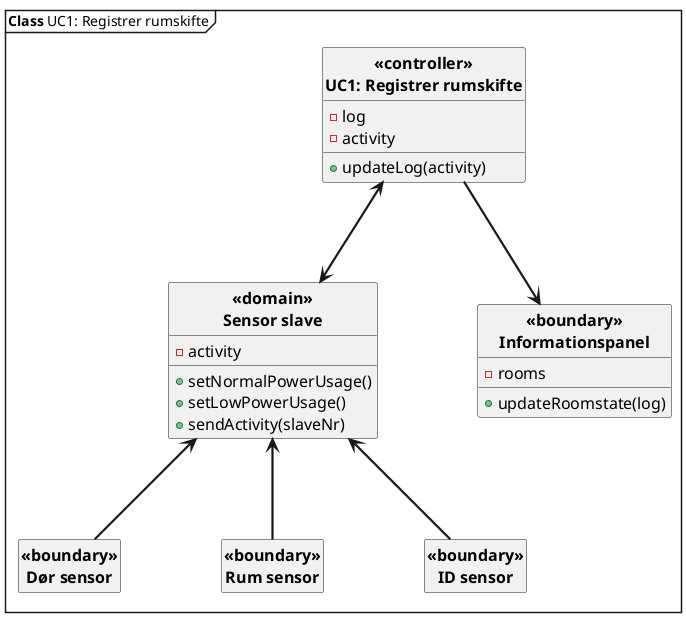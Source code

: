 @startuml UC1 class
' Default param deffinition
skinparam style strictuml
skinparam DefaultFontSize 16
skinparam DefaultFontName times new roman
skinparam ArrowFontSize 16
skinparam ArrowThickness 2.2
skinparam Linetype poly
skinparam ranksep 100
skinparam nodesep 100
hide empty members


mainframe **Class** UC1: Registrer rumskifte

' Class definition
Class "**<<boundary>>**\n**Dør sensor**" as DS{

}

Class "**<<boundary>>**\n**Rum sensor**" as RS{

}

Class "**<<boundary>>**\n**ID sensor**" as IDS{

}


Class "**<<domain>>**\n**Sensor slave**" as SS{
+ setNormalPowerUsage()
+ setLowPowerUsage()
+ sendActivity(slaveNr)
- activity
}

Class "**<<boundary>>**\n**Informationspanel**" as IP{
+ updateRoomstate(log)
- rooms
}

Class "**<<controller>>**\n**UC1: Registrer rumskifte**" as RR{
+ updateLog(activity)
- log
- activity
}



' Conection definition
SS <-- DS
SS <-- RS
SS <-- IDS

RR <--> SS
RR --> IP
@enduml